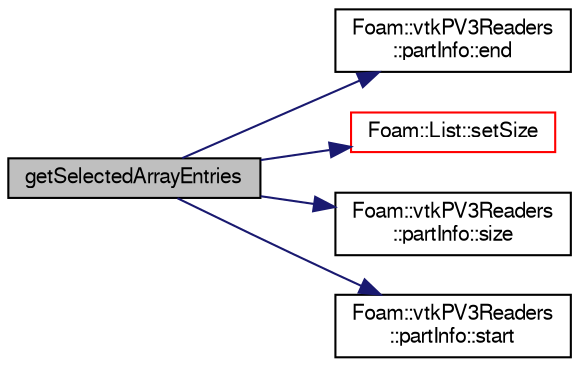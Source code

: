 digraph "getSelectedArrayEntries"
{
  bgcolor="transparent";
  edge [fontname="FreeSans",fontsize="10",labelfontname="FreeSans",labelfontsize="10"];
  node [fontname="FreeSans",fontsize="10",shape=record];
  rankdir="LR";
  Node1 [label="getSelectedArrayEntries",height=0.2,width=0.4,color="black", fillcolor="grey75", style="filled" fontcolor="black"];
  Node1 -> Node2 [color="midnightblue",fontsize="10",style="solid",fontname="FreeSans"];
  Node2 [label="Foam::vtkPV3Readers\l::partInfo::end",height=0.2,width=0.4,color="black",URL="$a01733.html#adfb68556caae8b412e4e31698ebf4a99"];
  Node1 -> Node3 [color="midnightblue",fontsize="10",style="solid",fontname="FreeSans"];
  Node3 [label="Foam::List::setSize",height=0.2,width=0.4,color="red",URL="$a01325.html#aedb985ffeaf1bdbfeccc2a8730405703",tooltip="Reset size of List. "];
  Node1 -> Node4 [color="midnightblue",fontsize="10",style="solid",fontname="FreeSans"];
  Node4 [label="Foam::vtkPV3Readers\l::partInfo::size",height=0.2,width=0.4,color="black",URL="$a01733.html#ab8e4e3e2a7bf18888b71bdf9dda0770b"];
  Node1 -> Node5 [color="midnightblue",fontsize="10",style="solid",fontname="FreeSans"];
  Node5 [label="Foam::vtkPV3Readers\l::partInfo::start",height=0.2,width=0.4,color="black",URL="$a01733.html#a4034e1dfbfe6b70a3a81ed0d6be2e011"];
}
